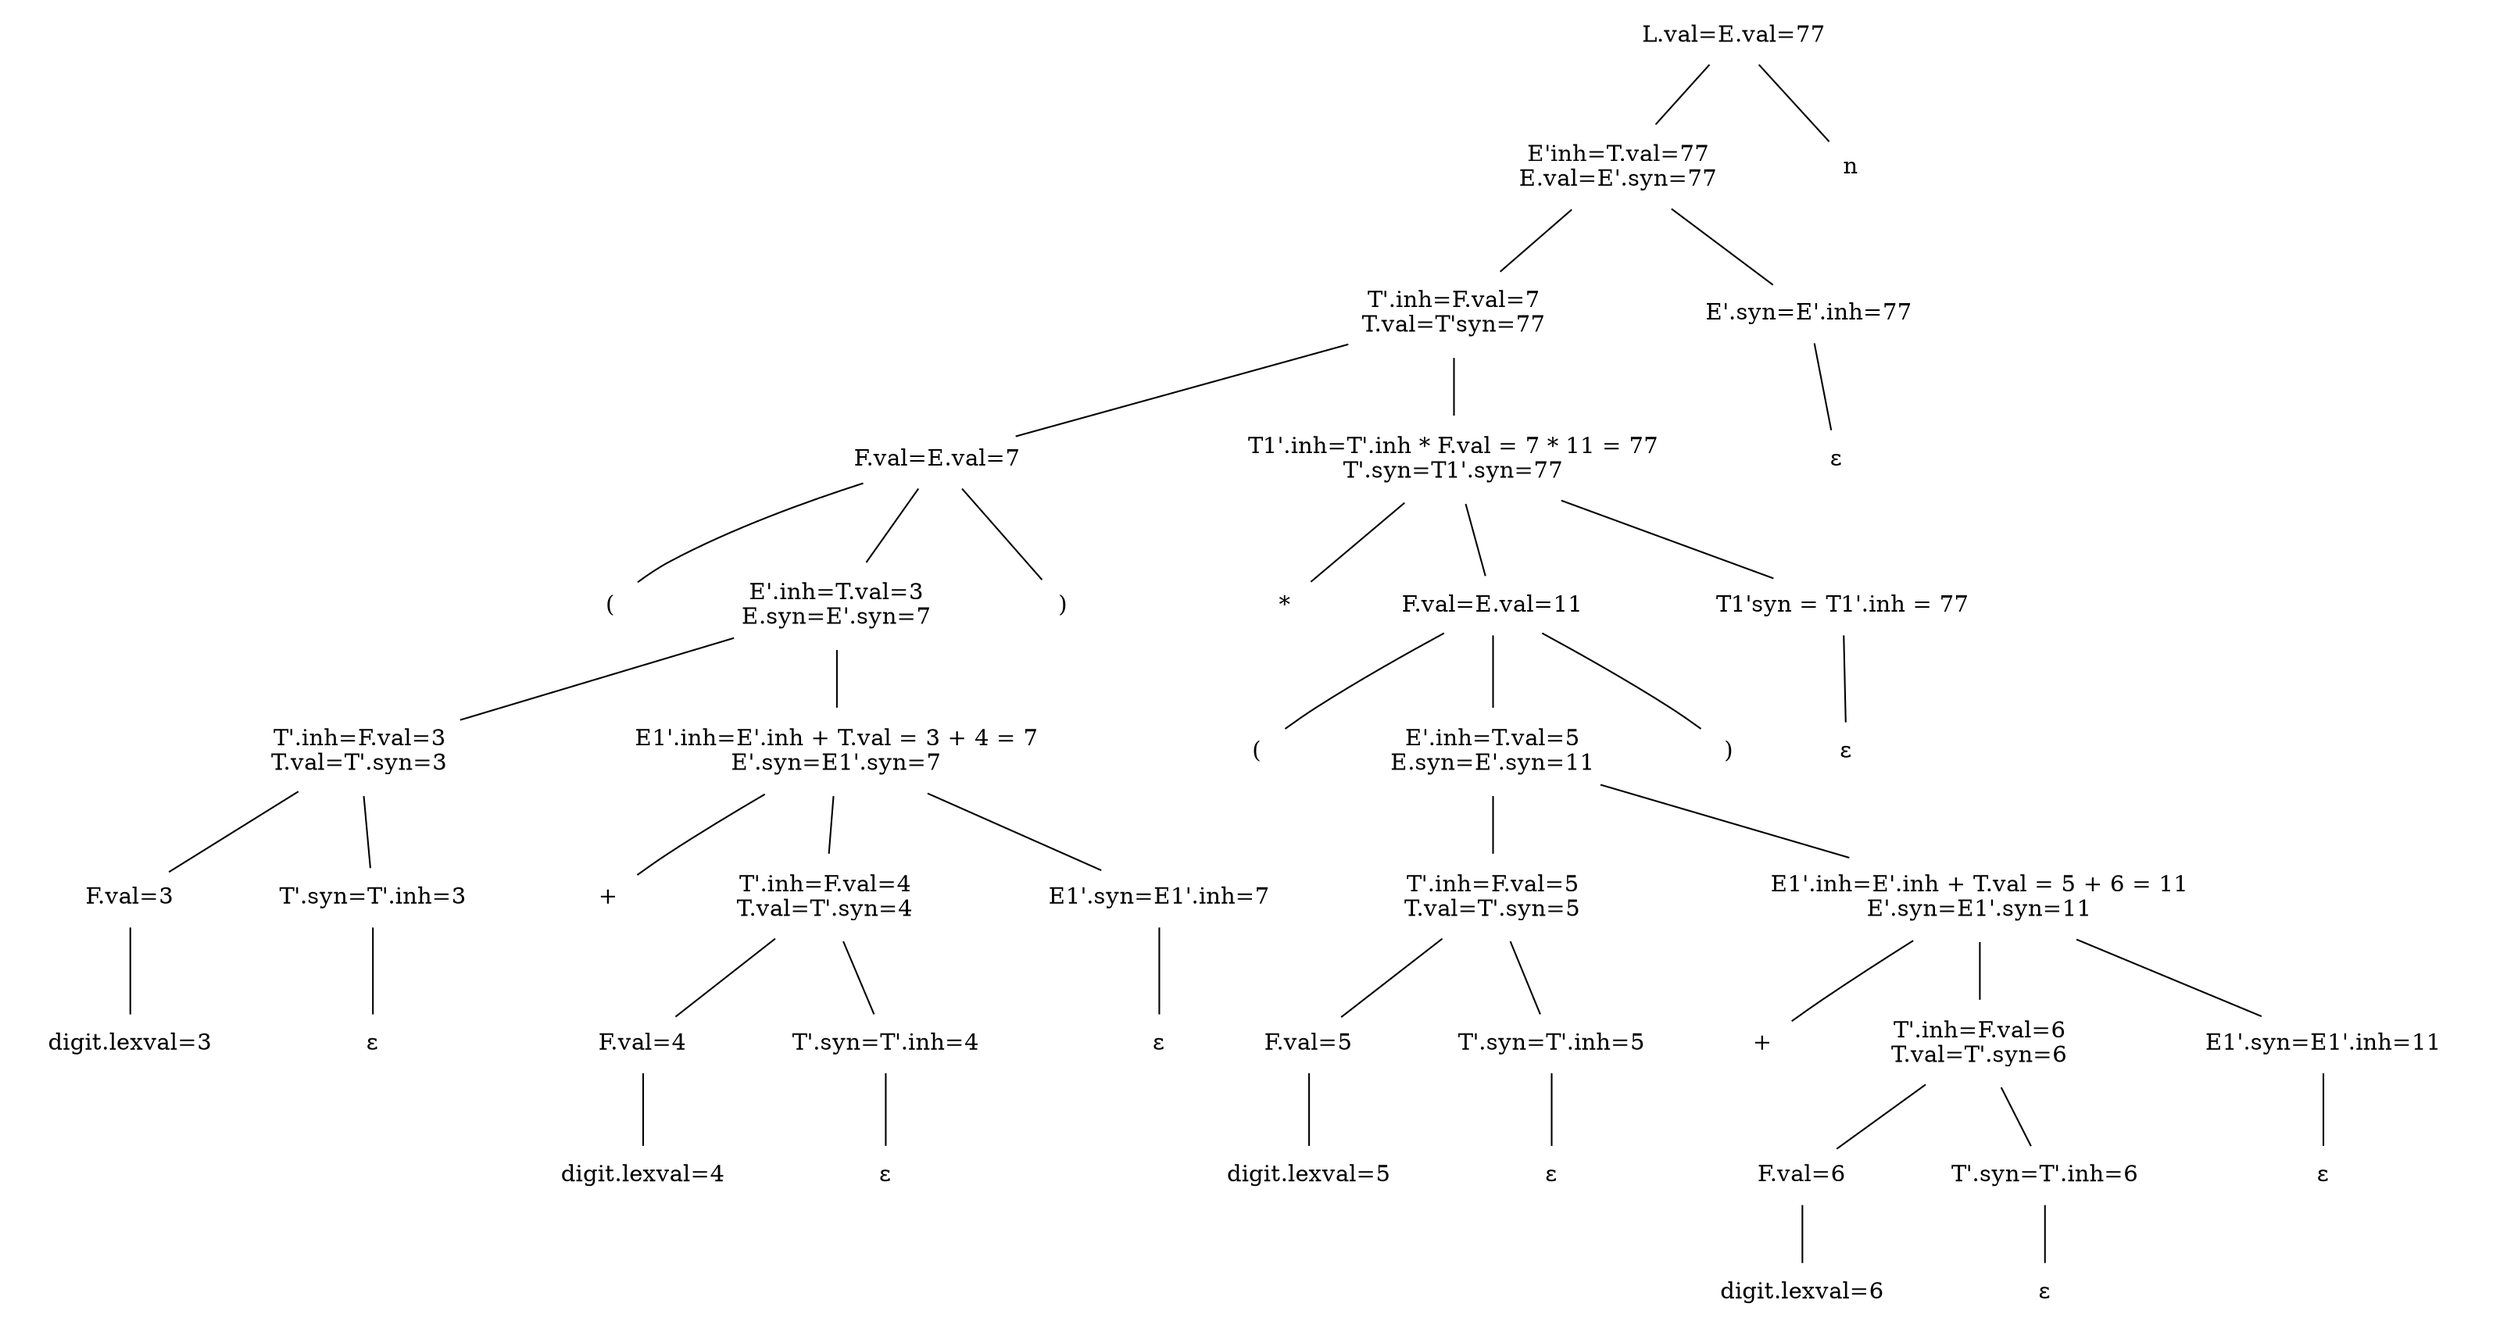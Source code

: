 graph comment_syntax_tree {
	graph[bgcolor=white];
	node[color=white];

    a0[label="digit.lexval=3"];
    a1[label="F.val=3"];
    a2[label="ε"];
    a3[label="T'.syn=T'.inh=3"];
    a4[label="T'.inh=F.val=3\nT.val=T'.syn=3"];

    a4 -- {a1, a3};
    a1 -- a0;
    a3 -- a2;

    b0[label="digit.lexval=4"];
    b1[label="F.val=4"];
    b2[label="ε"];
    b3[label="T'.syn=T'.inh=4"];
    b5[label="+"];
    b4[label="T'.inh=F.val=4\nT.val=T'.syn=4"];    
    b6[label="ε"];
    b7[label="E1'.syn=E1'.inh=7"];
    b8[label="E1'.inh=E'.inh + T.val = 3 + 4 = 7\nE'.syn=E1'.syn=7"];
   
    b8 -- {b5, b4, b7};
    b4 -- {b1, b3};
    b7 -- b6;
    b1 -- b0;
    b3 -- b2;

    c1[label="("];
    c0[label="E'.inh=T.val=3\nE.syn=E'.syn=7"];
    c0 -- {a4, b8};
    c2[label=")"];
    c3[label="F.val=E.val=7"];
    c3 -- {c1, c0, c2};
    
    d0[label="digit.lexval=5"];
    d1[label="F.val=5"];
    d2[label="ε"];
    d3[label="T'.syn=T'.inh=5"];
    d4[label="T'.inh=F.val=5\nT.val=T'.syn=5"];

    d4 -- {d1, d3};
    d1 -- d0;
    d3 -- d2;

    e0[label="digit.lexval=6"];
    e1[label="F.val=6"];
    e2[label="ε"];
    e3[label="T'.syn=T'.inh=6"];
    e5[label="+"];
    e4[label="T'.inh=F.val=6\nT.val=T'.syn=6"];    
    e6[label="ε"];
    e7[label="E1'.syn=E1'.inh=11"];
    e8[label="E1'.inh=E'.inh + T.val = 5 + 6 = 11\nE'.syn=E1'.syn=11"];
   
    e8 -- {e5, e4, e7};
    e4 -- {e1, e3};
    e7 -- e6;
    e1 -- e0;
    e3 -- e2;
    
    f1[label="("];
    f0[label="E'.inh=T.val=5\nE.syn=E'.syn=11"];
    f0 -- {d4, e8};
    f2[label=")"];
    f4[label="*"];
    f3[label="F.val=E.val=11"];
    f3 -- {f1, f0, f2};
    f5[label="ε"];
    f6[label="T1'syn = T1'.inh = 77"];
    f7[label="T1'.inh=T'.inh * F.val = 7 * 11 = 77\nT'.syn=T1'.syn=77"];
    f7 -- {f4, f3, f6};
    f6 -- f5;
    
    g0[label="T'.inh=F.val=7\nT.val=T'syn=77"];
    g1[label="ε"];
    g2[label="E'.syn=E'.inh=77"];
    g3[label="E'inh=T.val=77\nE.val=E'.syn=77"];
    g4[label="n"];
    g5[label="L.val=E.val=77"];
    
    g0 -- {c3, f7};
    g5 -- {g3, g4};
    g3 -- {g0, g2};
    g2 -- g1;
}
